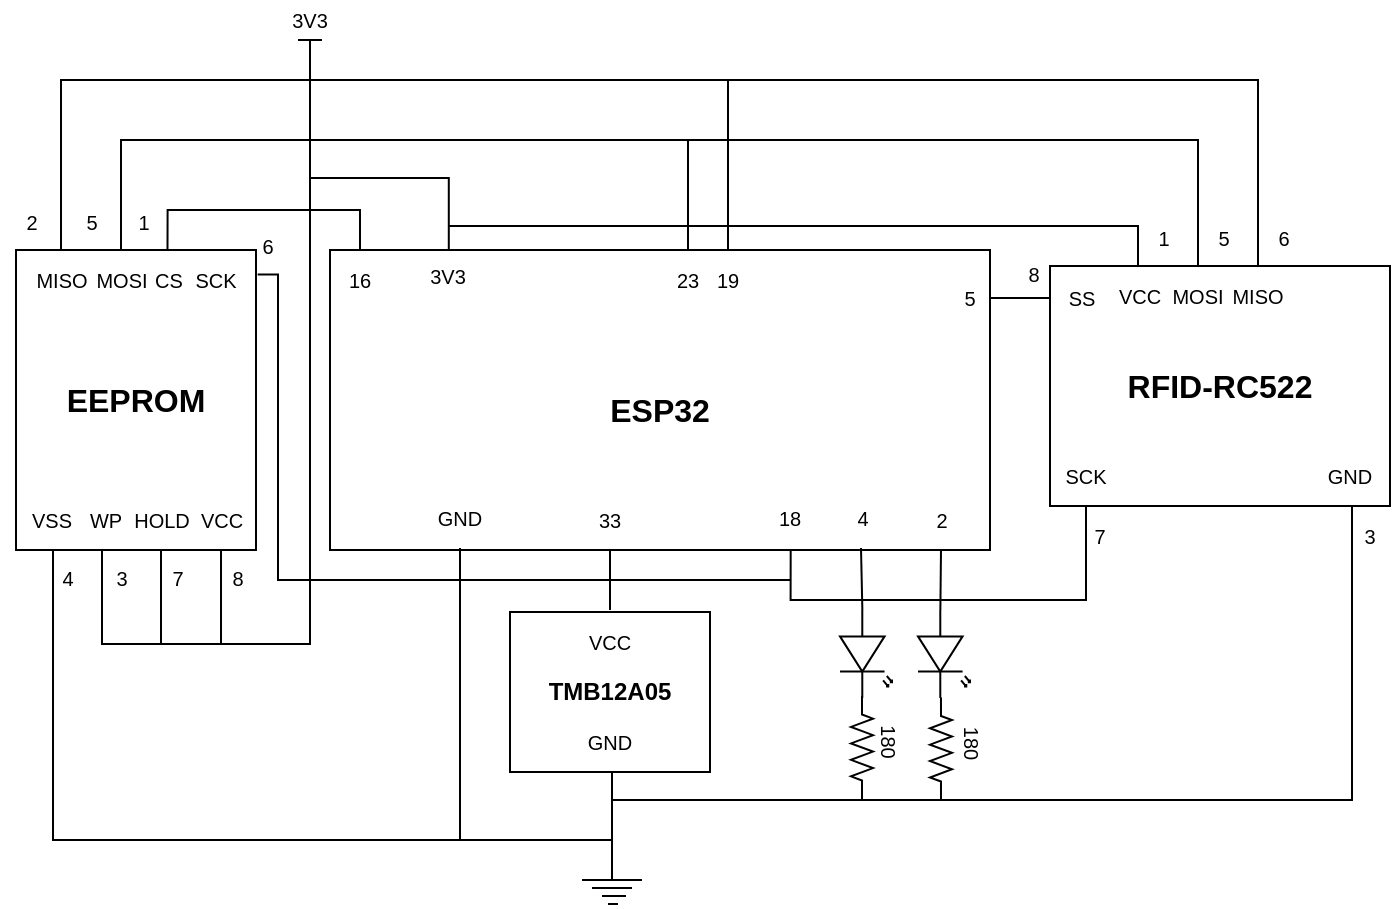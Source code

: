 <mxfile version="21.3.7" type="device">
  <diagram name="Page-1" id="XNckGpqc0WVYpioGDv8S">
    <mxGraphModel dx="1195" dy="589" grid="1" gridSize="10" guides="1" tooltips="1" connect="1" arrows="1" fold="1" page="1" pageScale="1" pageWidth="827" pageHeight="1169" math="0" shadow="0">
      <root>
        <mxCell id="0" />
        <mxCell id="1" parent="0" />
        <mxCell id="Vr_59jr4dUAh8Cc-bapq-1" value="" style="rounded=0;whiteSpace=wrap;html=1;" parent="1" vertex="1">
          <mxGeometry x="63" y="145" width="120" height="150" as="geometry" />
        </mxCell>
        <mxCell id="Vr_59jr4dUAh8Cc-bapq-2" value="" style="rounded=0;whiteSpace=wrap;html=1;" parent="1" vertex="1">
          <mxGeometry x="580" y="153" width="170" height="120" as="geometry" />
        </mxCell>
        <mxCell id="Vr_59jr4dUAh8Cc-bapq-3" value="" style="rounded=0;whiteSpace=wrap;html=1;" parent="1" vertex="1">
          <mxGeometry x="220" y="145" width="330" height="150" as="geometry" />
        </mxCell>
        <mxCell id="Vr_59jr4dUAh8Cc-bapq-4" value="&lt;font style=&quot;font-size: 10px;&quot;&gt;SS&lt;/font&gt;" style="text;html=1;strokeColor=none;fillColor=none;align=center;verticalAlign=middle;whiteSpace=wrap;rounded=0;" parent="1" vertex="1">
          <mxGeometry x="586" y="154" width="20" height="30" as="geometry" />
        </mxCell>
        <mxCell id="Vr_59jr4dUAh8Cc-bapq-5" value="&lt;span style=&quot;font-size: 10px;&quot;&gt;GND&lt;/span&gt;" style="text;html=1;strokeColor=none;fillColor=none;align=center;verticalAlign=middle;whiteSpace=wrap;rounded=0;" parent="1" vertex="1">
          <mxGeometry x="715" y="243" width="30" height="30" as="geometry" />
        </mxCell>
        <mxCell id="fKp8TJcEMwfx0ITSWJcA-31" style="edgeStyle=orthogonalEdgeStyle;rounded=0;orthogonalLoop=1;jettySize=auto;html=1;exitX=0.5;exitY=0;exitDx=0;exitDy=0;endArrow=none;endFill=0;" edge="1" parent="1" source="Vr_59jr4dUAh8Cc-bapq-6">
          <mxGeometry relative="1" as="geometry">
            <mxPoint x="420" y="60" as="targetPoint" />
            <Array as="points">
              <mxPoint x="684" y="60" />
            </Array>
          </mxGeometry>
        </mxCell>
        <mxCell id="Vr_59jr4dUAh8Cc-bapq-6" value="&lt;span style=&quot;font-size: 10px;&quot;&gt;MISO&lt;/span&gt;" style="text;html=1;strokeColor=none;fillColor=none;align=center;verticalAlign=middle;whiteSpace=wrap;rounded=0;" parent="1" vertex="1">
          <mxGeometry x="669" y="153" width="30" height="30" as="geometry" />
        </mxCell>
        <mxCell id="fKp8TJcEMwfx0ITSWJcA-30" style="edgeStyle=orthogonalEdgeStyle;rounded=0;orthogonalLoop=1;jettySize=auto;html=1;exitX=0.5;exitY=0;exitDx=0;exitDy=0;endArrow=none;endFill=0;" edge="1" parent="1" source="Vr_59jr4dUAh8Cc-bapq-7">
          <mxGeometry relative="1" as="geometry">
            <mxPoint x="400" y="90" as="targetPoint" />
            <Array as="points">
              <mxPoint x="654" y="90" />
            </Array>
          </mxGeometry>
        </mxCell>
        <mxCell id="Vr_59jr4dUAh8Cc-bapq-7" value="&lt;span style=&quot;font-size: 10px;&quot;&gt;MOSI&lt;/span&gt;" style="text;html=1;strokeColor=none;fillColor=none;align=center;verticalAlign=middle;whiteSpace=wrap;rounded=0;" parent="1" vertex="1">
          <mxGeometry x="639" y="153" width="30" height="30" as="geometry" />
        </mxCell>
        <mxCell id="fKp8TJcEMwfx0ITSWJcA-5" style="edgeStyle=orthogonalEdgeStyle;rounded=0;orthogonalLoop=1;jettySize=auto;html=1;exitX=0.5;exitY=1;exitDx=0;exitDy=0;endArrow=none;endFill=0;" edge="1" parent="1">
          <mxGeometry relative="1" as="geometry">
            <mxPoint x="361" y="420" as="targetPoint" />
            <mxPoint x="731" y="273" as="sourcePoint" />
            <Array as="points">
              <mxPoint x="731" y="420" />
              <mxPoint x="361" y="420" />
            </Array>
          </mxGeometry>
        </mxCell>
        <mxCell id="fKp8TJcEMwfx0ITSWJcA-34" style="edgeStyle=orthogonalEdgeStyle;rounded=0;orthogonalLoop=1;jettySize=auto;html=1;exitX=0.5;exitY=1;exitDx=0;exitDy=0;endArrow=none;endFill=0;entryX=0.698;entryY=1.002;entryDx=0;entryDy=0;entryPerimeter=0;" edge="1" parent="1" source="Vr_59jr4dUAh8Cc-bapq-9" target="Vr_59jr4dUAh8Cc-bapq-3">
          <mxGeometry relative="1" as="geometry">
            <mxPoint x="450" y="300" as="targetPoint" />
            <Array as="points">
              <mxPoint x="598" y="320" />
              <mxPoint x="450" y="320" />
            </Array>
          </mxGeometry>
        </mxCell>
        <mxCell id="Vr_59jr4dUAh8Cc-bapq-9" value="&lt;span style=&quot;font-size: 10px;&quot;&gt;SCK&lt;/span&gt;" style="text;html=1;strokeColor=none;fillColor=none;align=center;verticalAlign=middle;whiteSpace=wrap;rounded=0;" parent="1" vertex="1">
          <mxGeometry x="585" y="243" width="26" height="30" as="geometry" />
        </mxCell>
        <mxCell id="fKp8TJcEMwfx0ITSWJcA-21" style="edgeStyle=orthogonalEdgeStyle;rounded=0;orthogonalLoop=1;jettySize=auto;html=1;exitX=0.5;exitY=0;exitDx=0;exitDy=0;endArrow=none;endFill=0;" edge="1" parent="1">
          <mxGeometry relative="1" as="geometry">
            <mxPoint x="279" y="133" as="targetPoint" />
            <mxPoint x="624.0" y="153" as="sourcePoint" />
            <Array as="points">
              <mxPoint x="598" y="133" />
              <mxPoint x="235" y="133" />
            </Array>
          </mxGeometry>
        </mxCell>
        <mxCell id="Vr_59jr4dUAh8Cc-bapq-10" value="&lt;span style=&quot;font-size: 10px;&quot;&gt;VCC&lt;/span&gt;" style="text;html=1;strokeColor=none;fillColor=none;align=center;verticalAlign=middle;whiteSpace=wrap;rounded=0;" parent="1" vertex="1">
          <mxGeometry x="610" y="153" width="30" height="30" as="geometry" />
        </mxCell>
        <mxCell id="Vr_59jr4dUAh8Cc-bapq-14" value="&lt;font style=&quot;font-size: 10px;&quot;&gt;8&lt;/font&gt;" style="text;html=1;strokeColor=none;fillColor=none;align=center;verticalAlign=middle;whiteSpace=wrap;rounded=0;" parent="1" vertex="1">
          <mxGeometry x="562" y="142" width="20" height="30" as="geometry" />
        </mxCell>
        <mxCell id="Vr_59jr4dUAh8Cc-bapq-16" value="&lt;span style=&quot;font-size: 10px;&quot;&gt;6&lt;/span&gt;" style="text;html=1;strokeColor=none;fillColor=none;align=center;verticalAlign=middle;whiteSpace=wrap;rounded=0;" parent="1" vertex="1">
          <mxGeometry x="682" y="124" width="30" height="30" as="geometry" />
        </mxCell>
        <mxCell id="Vr_59jr4dUAh8Cc-bapq-17" value="&lt;span style=&quot;font-size: 10px;&quot;&gt;5&lt;/span&gt;" style="text;html=1;strokeColor=none;fillColor=none;align=center;verticalAlign=middle;whiteSpace=wrap;rounded=0;" parent="1" vertex="1">
          <mxGeometry x="652" y="124" width="30" height="30" as="geometry" />
        </mxCell>
        <mxCell id="Vr_59jr4dUAh8Cc-bapq-18" value="&lt;span style=&quot;font-size: 10px;&quot;&gt;7&lt;/span&gt;" style="text;html=1;strokeColor=none;fillColor=none;align=center;verticalAlign=middle;whiteSpace=wrap;rounded=0;" parent="1" vertex="1">
          <mxGeometry x="595" y="273" width="20" height="30" as="geometry" />
        </mxCell>
        <mxCell id="Vr_59jr4dUAh8Cc-bapq-19" value="&lt;span style=&quot;font-size: 10px;&quot;&gt;1&lt;/span&gt;" style="text;html=1;strokeColor=none;fillColor=none;align=center;verticalAlign=middle;whiteSpace=wrap;rounded=0;" parent="1" vertex="1">
          <mxGeometry x="622" y="124" width="30" height="30" as="geometry" />
        </mxCell>
        <mxCell id="Vr_59jr4dUAh8Cc-bapq-20" value="&lt;font size=&quot;1&quot; style=&quot;&quot;&gt;&lt;b style=&quot;font-size: 16px;&quot;&gt;RFID-RC522&lt;/b&gt;&lt;/font&gt;" style="text;html=1;strokeColor=none;fillColor=none;align=center;verticalAlign=middle;whiteSpace=wrap;rounded=0;" parent="1" vertex="1">
          <mxGeometry x="615" y="198" width="100" height="30" as="geometry" />
        </mxCell>
        <mxCell id="Vr_59jr4dUAh8Cc-bapq-21" value="&lt;font size=&quot;1&quot; style=&quot;&quot;&gt;&lt;b style=&quot;font-size: 16px;&quot;&gt;ESP32&lt;/b&gt;&lt;/font&gt;" style="text;html=1;strokeColor=none;fillColor=none;align=center;verticalAlign=middle;whiteSpace=wrap;rounded=0;" parent="1" vertex="1">
          <mxGeometry x="335" y="210" width="100" height="30" as="geometry" />
        </mxCell>
        <mxCell id="Vr_59jr4dUAh8Cc-bapq-22" value="&lt;font size=&quot;1&quot; style=&quot;&quot;&gt;&lt;b style=&quot;font-size: 16px;&quot;&gt;EEPROM&lt;/b&gt;&lt;/font&gt;" style="text;html=1;strokeColor=none;fillColor=none;align=center;verticalAlign=middle;whiteSpace=wrap;rounded=0;" parent="1" vertex="1">
          <mxGeometry x="73" y="205" width="100" height="30" as="geometry" />
        </mxCell>
        <mxCell id="Vr_59jr4dUAh8Cc-bapq-31" value="&lt;span style=&quot;font-size: 10px;&quot;&gt;8&lt;/span&gt;" style="text;html=1;strokeColor=none;fillColor=none;align=center;verticalAlign=middle;whiteSpace=wrap;rounded=0;" parent="1" vertex="1">
          <mxGeometry x="158.5" y="294" width="30" height="30" as="geometry" />
        </mxCell>
        <mxCell id="Vr_59jr4dUAh8Cc-bapq-32" value="&lt;span style=&quot;font-size: 10px;&quot;&gt;7&lt;/span&gt;" style="text;html=1;strokeColor=none;fillColor=none;align=center;verticalAlign=middle;whiteSpace=wrap;rounded=0;" parent="1" vertex="1">
          <mxGeometry x="128.5" y="294" width="30" height="30" as="geometry" />
        </mxCell>
        <mxCell id="Vr_59jr4dUAh8Cc-bapq-33" value="&lt;span style=&quot;font-size: 10px;&quot;&gt;3&lt;/span&gt;" style="text;html=1;strokeColor=none;fillColor=none;align=center;verticalAlign=middle;whiteSpace=wrap;rounded=0;" parent="1" vertex="1">
          <mxGeometry x="105.5" y="294" width="20" height="30" as="geometry" />
        </mxCell>
        <mxCell id="Vr_59jr4dUAh8Cc-bapq-34" value="&lt;span style=&quot;font-size: 10px;&quot;&gt;4&lt;/span&gt;" style="text;html=1;strokeColor=none;fillColor=none;align=center;verticalAlign=middle;whiteSpace=wrap;rounded=0;" parent="1" vertex="1">
          <mxGeometry x="73.5" y="294" width="30" height="30" as="geometry" />
        </mxCell>
        <mxCell id="fKp8TJcEMwfx0ITSWJcA-17" style="edgeStyle=orthogonalEdgeStyle;rounded=0;orthogonalLoop=1;jettySize=auto;html=1;exitX=0.5;exitY=1;exitDx=0;exitDy=0;endArrow=none;endFill=0;entryX=0.5;entryY=1;entryDx=0;entryDy=0;" edge="1" parent="1" source="Vr_59jr4dUAh8Cc-bapq-35" target="Vr_59jr4dUAh8Cc-bapq-93">
          <mxGeometry relative="1" as="geometry">
            <mxPoint x="211" y="94" as="targetPoint" />
            <mxPoint x="169.5" y="295" as="sourcePoint" />
            <Array as="points">
              <mxPoint x="166" y="342" />
              <mxPoint x="210" y="342" />
              <mxPoint x="210" y="40" />
            </Array>
          </mxGeometry>
        </mxCell>
        <mxCell id="Vr_59jr4dUAh8Cc-bapq-35" value="&lt;span style=&quot;font-size: 10px;&quot;&gt;VCC&lt;/span&gt;" style="text;html=1;strokeColor=none;fillColor=none;align=center;verticalAlign=middle;whiteSpace=wrap;rounded=0;" parent="1" vertex="1">
          <mxGeometry x="150.5" y="265" width="30" height="30" as="geometry" />
        </mxCell>
        <mxCell id="fKp8TJcEMwfx0ITSWJcA-19" style="edgeStyle=orthogonalEdgeStyle;rounded=0;orthogonalLoop=1;jettySize=auto;html=1;exitX=0.5;exitY=1;exitDx=0;exitDy=0;endArrow=none;endFill=0;" edge="1" parent="1" source="Vr_59jr4dUAh8Cc-bapq-36">
          <mxGeometry relative="1" as="geometry">
            <mxPoint x="170" y="342" as="targetPoint" />
            <Array as="points">
              <mxPoint x="136" y="342" />
            </Array>
          </mxGeometry>
        </mxCell>
        <mxCell id="Vr_59jr4dUAh8Cc-bapq-36" value="&lt;span style=&quot;font-size: 10px;&quot;&gt;HOLD&lt;/span&gt;" style="text;html=1;strokeColor=none;fillColor=none;align=center;verticalAlign=middle;whiteSpace=wrap;rounded=0;" parent="1" vertex="1">
          <mxGeometry x="120.5" y="265" width="30" height="30" as="geometry" />
        </mxCell>
        <mxCell id="Vr_59jr4dUAh8Cc-bapq-37" value="&lt;span style=&quot;font-size: 10px;&quot;&gt;WP&lt;/span&gt;" style="text;html=1;strokeColor=none;fillColor=none;align=center;verticalAlign=middle;whiteSpace=wrap;rounded=0;" parent="1" vertex="1">
          <mxGeometry x="97.5" y="265" width="20" height="30" as="geometry" />
        </mxCell>
        <mxCell id="fKp8TJcEMwfx0ITSWJcA-14" style="edgeStyle=orthogonalEdgeStyle;rounded=0;orthogonalLoop=1;jettySize=auto;html=1;exitX=0.5;exitY=1;exitDx=0;exitDy=0;endArrow=none;endFill=0;" edge="1" parent="1">
          <mxGeometry relative="1" as="geometry">
            <mxPoint x="361" y="440" as="targetPoint" />
            <mxPoint x="81.5" y="295" as="sourcePoint" />
            <Array as="points">
              <mxPoint x="82" y="440" />
              <mxPoint x="361" y="440" />
            </Array>
          </mxGeometry>
        </mxCell>
        <mxCell id="Vr_59jr4dUAh8Cc-bapq-38" value="&lt;span style=&quot;font-size: 10px;&quot;&gt;VSS&lt;br&gt;&lt;/span&gt;" style="text;html=1;strokeColor=none;fillColor=none;align=center;verticalAlign=middle;whiteSpace=wrap;rounded=0;" parent="1" vertex="1">
          <mxGeometry x="65.5" y="265" width="30" height="30" as="geometry" />
        </mxCell>
        <mxCell id="Vr_59jr4dUAh8Cc-bapq-39" value="" style="rounded=0;whiteSpace=wrap;html=1;" parent="1" vertex="1">
          <mxGeometry x="310" y="326" width="100" height="80" as="geometry" />
        </mxCell>
        <mxCell id="Vr_59jr4dUAh8Cc-bapq-41" value="&lt;b&gt;TMB12A05&lt;br&gt;&lt;/b&gt;" style="text;html=1;strokeColor=none;fillColor=none;align=center;verticalAlign=middle;whiteSpace=wrap;rounded=0;" parent="1" vertex="1">
          <mxGeometry x="310" y="351" width="100" height="30" as="geometry" />
        </mxCell>
        <mxCell id="Vr_59jr4dUAh8Cc-bapq-43" value="&lt;span style=&quot;font-size: 10px;&quot;&gt;GND&lt;/span&gt;" style="text;html=1;strokeColor=none;fillColor=none;align=center;verticalAlign=middle;whiteSpace=wrap;rounded=0;" parent="1" vertex="1">
          <mxGeometry x="345" y="376" width="30" height="30" as="geometry" />
        </mxCell>
        <mxCell id="Vr_59jr4dUAh8Cc-bapq-44" value="&lt;span style=&quot;font-size: 10px;&quot;&gt;VCC&lt;/span&gt;" style="text;html=1;strokeColor=none;fillColor=none;align=center;verticalAlign=middle;whiteSpace=wrap;rounded=0;" parent="1" vertex="1">
          <mxGeometry x="350" y="326" width="20" height="30" as="geometry" />
        </mxCell>
        <mxCell id="Vr_59jr4dUAh8Cc-bapq-45" value="&lt;span style=&quot;font-size: 10px;&quot;&gt;33&lt;/span&gt;" style="text;html=1;strokeColor=none;fillColor=none;align=center;verticalAlign=middle;whiteSpace=wrap;rounded=0;" parent="1" vertex="1">
          <mxGeometry x="345" y="265" width="30" height="30" as="geometry" />
        </mxCell>
        <mxCell id="fKp8TJcEMwfx0ITSWJcA-18" style="edgeStyle=orthogonalEdgeStyle;rounded=0;orthogonalLoop=1;jettySize=auto;html=1;endArrow=none;endFill=0;exitX=0.18;exitY=0.007;exitDx=0;exitDy=0;exitPerimeter=0;" edge="1" parent="1">
          <mxGeometry relative="1" as="geometry">
            <mxPoint x="210" y="109" as="targetPoint" />
            <mxPoint x="279.4" y="145.05" as="sourcePoint" />
            <Array as="points">
              <mxPoint x="279" y="109" />
            </Array>
          </mxGeometry>
        </mxCell>
        <mxCell id="Vr_59jr4dUAh8Cc-bapq-46" value="&lt;span style=&quot;font-size: 10px;&quot;&gt;3V3&lt;/span&gt;" style="text;html=1;strokeColor=none;fillColor=none;align=center;verticalAlign=middle;whiteSpace=wrap;rounded=0;" parent="1" vertex="1">
          <mxGeometry x="264" y="145" width="30" height="25" as="geometry" />
        </mxCell>
        <mxCell id="Vr_59jr4dUAh8Cc-bapq-47" value="&lt;span style=&quot;font-size: 10px;&quot;&gt;18&lt;/span&gt;" style="text;html=1;strokeColor=none;fillColor=none;align=center;verticalAlign=middle;whiteSpace=wrap;rounded=0;" parent="1" vertex="1">
          <mxGeometry x="435" y="264" width="30" height="30" as="geometry" />
        </mxCell>
        <mxCell id="Vr_59jr4dUAh8Cc-bapq-48" value="" style="endArrow=none;html=1;rounded=0;entryX=0.5;entryY=1;entryDx=0;entryDy=0;" parent="1" target="Vr_59jr4dUAh8Cc-bapq-45" edge="1">
          <mxGeometry width="50" height="50" relative="1" as="geometry">
            <mxPoint x="360" y="325" as="sourcePoint" />
            <mxPoint x="230" y="255" as="targetPoint" />
          </mxGeometry>
        </mxCell>
        <mxCell id="Vr_59jr4dUAh8Cc-bapq-61" value="" style="endArrow=none;html=1;rounded=0;" parent="1" edge="1">
          <mxGeometry width="50" height="50" relative="1" as="geometry">
            <mxPoint x="346" y="460" as="sourcePoint" />
            <mxPoint x="376" y="460" as="targetPoint" />
          </mxGeometry>
        </mxCell>
        <mxCell id="Vr_59jr4dUAh8Cc-bapq-62" value="" style="endArrow=none;html=1;rounded=0;" parent="1" edge="1">
          <mxGeometry width="50" height="50" relative="1" as="geometry">
            <mxPoint x="351" y="464" as="sourcePoint" />
            <mxPoint x="371" y="464" as="targetPoint" />
          </mxGeometry>
        </mxCell>
        <mxCell id="Vr_59jr4dUAh8Cc-bapq-63" value="" style="endArrow=none;html=1;rounded=0;" parent="1" edge="1">
          <mxGeometry width="50" height="50" relative="1" as="geometry">
            <mxPoint x="359" y="472" as="sourcePoint" />
            <mxPoint x="364" y="472" as="targetPoint" />
          </mxGeometry>
        </mxCell>
        <mxCell id="Vr_59jr4dUAh8Cc-bapq-64" value="" style="endArrow=none;html=1;rounded=0;" parent="1" edge="1">
          <mxGeometry width="50" height="50" relative="1" as="geometry">
            <mxPoint x="356" y="468" as="sourcePoint" />
            <mxPoint x="368" y="468" as="targetPoint" />
          </mxGeometry>
        </mxCell>
        <mxCell id="Vr_59jr4dUAh8Cc-bapq-65" value="" style="endArrow=none;html=1;rounded=0;entryX=0.5;entryY=1;entryDx=0;entryDy=0;" parent="1" edge="1">
          <mxGeometry width="50" height="50" relative="1" as="geometry">
            <mxPoint x="361" y="460" as="sourcePoint" />
            <mxPoint x="361" y="406" as="targetPoint" />
          </mxGeometry>
        </mxCell>
        <mxCell id="Vr_59jr4dUAh8Cc-bapq-92" value="" style="endArrow=none;html=1;rounded=0;" parent="1" edge="1">
          <mxGeometry width="50" height="50" relative="1" as="geometry">
            <mxPoint x="204" y="40" as="sourcePoint" />
            <mxPoint x="216" y="40" as="targetPoint" />
          </mxGeometry>
        </mxCell>
        <mxCell id="Vr_59jr4dUAh8Cc-bapq-93" value="&lt;span style=&quot;font-size: 10px;&quot;&gt;3V3&lt;/span&gt;" style="text;html=1;strokeColor=none;fillColor=none;align=center;verticalAlign=middle;whiteSpace=wrap;rounded=0;" parent="1" vertex="1">
          <mxGeometry x="195" y="20" width="30" height="20" as="geometry" />
        </mxCell>
        <mxCell id="fKp8TJcEMwfx0ITSWJcA-47" style="edgeStyle=orthogonalEdgeStyle;rounded=0;orthogonalLoop=1;jettySize=auto;html=1;exitX=0.5;exitY=1;exitDx=0;exitDy=0;entryX=0;entryY=0.57;entryDx=0;entryDy=0;entryPerimeter=0;endArrow=none;endFill=0;" edge="1" parent="1" source="Vr_59jr4dUAh8Cc-bapq-94" target="fKp8TJcEMwfx0ITSWJcA-45">
          <mxGeometry relative="1" as="geometry" />
        </mxCell>
        <mxCell id="Vr_59jr4dUAh8Cc-bapq-94" value="&lt;font style=&quot;font-size: 10px;&quot;&gt;2&lt;/font&gt;" style="text;html=1;strokeColor=none;fillColor=none;align=center;verticalAlign=middle;whiteSpace=wrap;rounded=0;" parent="1" vertex="1">
          <mxGeometry x="515.5" y="265" width="20" height="30" as="geometry" />
        </mxCell>
        <mxCell id="fKp8TJcEMwfx0ITSWJcA-46" style="edgeStyle=orthogonalEdgeStyle;rounded=0;orthogonalLoop=1;jettySize=auto;html=1;exitX=0.5;exitY=1;exitDx=0;exitDy=0;entryX=0;entryY=0.57;entryDx=0;entryDy=0;entryPerimeter=0;endArrow=none;endFill=0;" edge="1" parent="1" target="fKp8TJcEMwfx0ITSWJcA-44">
          <mxGeometry relative="1" as="geometry">
            <mxPoint x="485.5" y="294" as="sourcePoint" />
          </mxGeometry>
        </mxCell>
        <mxCell id="Vr_59jr4dUAh8Cc-bapq-95" value="&lt;span style=&quot;font-size: 10px;&quot;&gt;4&lt;/span&gt;" style="text;html=1;strokeColor=none;fillColor=none;align=center;verticalAlign=middle;whiteSpace=wrap;rounded=0;" parent="1" vertex="1">
          <mxGeometry x="477.5" y="264" width="17" height="30" as="geometry" />
        </mxCell>
        <mxCell id="fKp8TJcEMwfx0ITSWJcA-22" style="edgeStyle=orthogonalEdgeStyle;rounded=0;orthogonalLoop=1;jettySize=auto;html=1;entryX=1.007;entryY=0.082;entryDx=0;entryDy=0;entryPerimeter=0;endArrow=none;endFill=0;" edge="1" parent="1" target="Vr_59jr4dUAh8Cc-bapq-1">
          <mxGeometry relative="1" as="geometry">
            <mxPoint x="450" y="310" as="sourcePoint" />
            <Array as="points">
              <mxPoint x="194" y="310" />
              <mxPoint x="194" y="157" />
            </Array>
          </mxGeometry>
        </mxCell>
        <mxCell id="Vr_59jr4dUAh8Cc-bapq-96" value="&lt;font style=&quot;font-size: 10px;&quot;&gt;16&lt;/font&gt;" style="text;html=1;strokeColor=none;fillColor=none;align=center;verticalAlign=middle;whiteSpace=wrap;rounded=0;" parent="1" vertex="1">
          <mxGeometry x="225" y="145" width="20" height="30" as="geometry" />
        </mxCell>
        <mxCell id="fKp8TJcEMwfx0ITSWJcA-32" style="edgeStyle=orthogonalEdgeStyle;rounded=0;orthogonalLoop=1;jettySize=auto;html=1;exitX=0.5;exitY=1;exitDx=0;exitDy=0;endArrow=none;endFill=0;" edge="1" parent="1" source="Vr_59jr4dUAh8Cc-bapq-98">
          <mxGeometry relative="1" as="geometry">
            <mxPoint x="285" y="440" as="targetPoint" />
          </mxGeometry>
        </mxCell>
        <mxCell id="Vr_59jr4dUAh8Cc-bapq-98" value="&lt;font style=&quot;font-size: 10px;&quot;&gt;GND&lt;/font&gt;" style="text;html=1;strokeColor=none;fillColor=none;align=center;verticalAlign=middle;whiteSpace=wrap;rounded=0;" parent="1" vertex="1">
          <mxGeometry x="270" y="264" width="30" height="30" as="geometry" />
        </mxCell>
        <mxCell id="fKp8TJcEMwfx0ITSWJcA-25" style="edgeStyle=orthogonalEdgeStyle;rounded=0;orthogonalLoop=1;jettySize=auto;html=1;exitX=0.5;exitY=0;exitDx=0;exitDy=0;endArrow=none;endFill=0;" edge="1" parent="1" source="Vr_59jr4dUAh8Cc-bapq-99">
          <mxGeometry relative="1" as="geometry">
            <mxPoint x="419" y="60" as="targetPoint" />
          </mxGeometry>
        </mxCell>
        <mxCell id="Vr_59jr4dUAh8Cc-bapq-99" value="&lt;span style=&quot;font-size: 10px;&quot;&gt;19&lt;/span&gt;" style="text;html=1;strokeColor=none;fillColor=none;align=center;verticalAlign=middle;whiteSpace=wrap;rounded=0;" parent="1" vertex="1">
          <mxGeometry x="409" y="145" width="20" height="30" as="geometry" />
        </mxCell>
        <mxCell id="fKp8TJcEMwfx0ITSWJcA-24" style="edgeStyle=orthogonalEdgeStyle;rounded=0;orthogonalLoop=1;jettySize=auto;html=1;exitX=0.5;exitY=0;exitDx=0;exitDy=0;endArrow=none;endFill=0;" edge="1" parent="1" source="Vr_59jr4dUAh8Cc-bapq-102">
          <mxGeometry relative="1" as="geometry">
            <mxPoint x="399" y="90" as="targetPoint" />
          </mxGeometry>
        </mxCell>
        <mxCell id="Vr_59jr4dUAh8Cc-bapq-102" value="&lt;span style=&quot;font-size: 10px;&quot;&gt;23&lt;/span&gt;" style="text;html=1;strokeColor=none;fillColor=none;align=center;verticalAlign=middle;whiteSpace=wrap;rounded=0;" parent="1" vertex="1">
          <mxGeometry x="389" y="145" width="20" height="30" as="geometry" />
        </mxCell>
        <mxCell id="fKp8TJcEMwfx0ITSWJcA-6" value="&lt;font style=&quot;font-size: 10px;&quot;&gt;SCK&lt;/font&gt;" style="text;html=1;strokeColor=none;fillColor=none;align=center;verticalAlign=middle;whiteSpace=wrap;rounded=0;" vertex="1" parent="1">
          <mxGeometry x="150" y="145" width="25.5" height="30" as="geometry" />
        </mxCell>
        <mxCell id="fKp8TJcEMwfx0ITSWJcA-36" style="edgeStyle=orthogonalEdgeStyle;rounded=0;orthogonalLoop=1;jettySize=auto;html=1;exitX=0.5;exitY=0;exitDx=0;exitDy=0;entryX=0.5;entryY=0;entryDx=0;entryDy=0;endArrow=none;endFill=0;" edge="1" parent="1" source="fKp8TJcEMwfx0ITSWJcA-7" target="Vr_59jr4dUAh8Cc-bapq-96">
          <mxGeometry relative="1" as="geometry" />
        </mxCell>
        <mxCell id="fKp8TJcEMwfx0ITSWJcA-7" value="&lt;span style=&quot;font-size: 10px;&quot;&gt;CS&lt;/span&gt;" style="text;html=1;strokeColor=none;fillColor=none;align=center;verticalAlign=middle;whiteSpace=wrap;rounded=0;" vertex="1" parent="1">
          <mxGeometry x="127.5" y="145" width="22.5" height="30" as="geometry" />
        </mxCell>
        <mxCell id="fKp8TJcEMwfx0ITSWJcA-26" style="edgeStyle=orthogonalEdgeStyle;rounded=0;orthogonalLoop=1;jettySize=auto;html=1;exitX=0.5;exitY=0;exitDx=0;exitDy=0;endArrow=none;endFill=0;" edge="1" parent="1" source="fKp8TJcEMwfx0ITSWJcA-8">
          <mxGeometry relative="1" as="geometry">
            <mxPoint x="400" y="90" as="targetPoint" />
            <Array as="points">
              <mxPoint x="116" y="90" />
              <mxPoint x="400" y="90" />
            </Array>
          </mxGeometry>
        </mxCell>
        <mxCell id="fKp8TJcEMwfx0ITSWJcA-8" value="&lt;span style=&quot;font-size: 10px;&quot;&gt;MOSI&lt;/span&gt;" style="text;html=1;strokeColor=none;fillColor=none;align=center;verticalAlign=middle;whiteSpace=wrap;rounded=0;" vertex="1" parent="1">
          <mxGeometry x="100.5" y="145" width="30" height="30" as="geometry" />
        </mxCell>
        <mxCell id="fKp8TJcEMwfx0ITSWJcA-27" style="edgeStyle=orthogonalEdgeStyle;rounded=0;orthogonalLoop=1;jettySize=auto;html=1;exitX=0.5;exitY=0;exitDx=0;exitDy=0;endArrow=none;endFill=0;" edge="1" parent="1" source="fKp8TJcEMwfx0ITSWJcA-9">
          <mxGeometry relative="1" as="geometry">
            <mxPoint x="420" y="60" as="targetPoint" />
            <Array as="points">
              <mxPoint x="86" y="60" />
            </Array>
          </mxGeometry>
        </mxCell>
        <mxCell id="fKp8TJcEMwfx0ITSWJcA-9" value="&lt;span style=&quot;font-size: 10px;&quot;&gt;MISO&lt;/span&gt;" style="text;html=1;strokeColor=none;fillColor=none;align=center;verticalAlign=middle;whiteSpace=wrap;rounded=0;" vertex="1" parent="1">
          <mxGeometry x="70.5" y="145" width="30" height="30" as="geometry" />
        </mxCell>
        <mxCell id="fKp8TJcEMwfx0ITSWJcA-10" value="&lt;font style=&quot;font-size: 10px;&quot;&gt;6&lt;/font&gt;" style="text;html=1;strokeColor=none;fillColor=none;align=center;verticalAlign=middle;whiteSpace=wrap;rounded=0;" vertex="1" parent="1">
          <mxGeometry x="178.5" y="128" width="20" height="30" as="geometry" />
        </mxCell>
        <mxCell id="fKp8TJcEMwfx0ITSWJcA-11" value="&lt;span style=&quot;font-size: 10px;&quot;&gt;1&lt;/span&gt;" style="text;html=1;strokeColor=none;fillColor=none;align=center;verticalAlign=middle;whiteSpace=wrap;rounded=0;" vertex="1" parent="1">
          <mxGeometry x="117.5" y="118" width="18" height="26" as="geometry" />
        </mxCell>
        <mxCell id="fKp8TJcEMwfx0ITSWJcA-12" value="&lt;span style=&quot;font-size: 10px;&quot;&gt;5&lt;/span&gt;" style="text;html=1;strokeColor=none;fillColor=none;align=center;verticalAlign=middle;whiteSpace=wrap;rounded=0;" vertex="1" parent="1">
          <mxGeometry x="85.5" y="116" width="30" height="30" as="geometry" />
        </mxCell>
        <mxCell id="fKp8TJcEMwfx0ITSWJcA-13" value="&lt;span style=&quot;font-size: 10px;&quot;&gt;2&lt;/span&gt;" style="text;html=1;strokeColor=none;fillColor=none;align=center;verticalAlign=middle;whiteSpace=wrap;rounded=0;" vertex="1" parent="1">
          <mxGeometry x="55.5" y="116" width="30" height="30" as="geometry" />
        </mxCell>
        <mxCell id="fKp8TJcEMwfx0ITSWJcA-20" style="edgeStyle=orthogonalEdgeStyle;rounded=0;orthogonalLoop=1;jettySize=auto;html=1;exitX=0.5;exitY=1;exitDx=0;exitDy=0;endArrow=none;endFill=0;" edge="1" parent="1">
          <mxGeometry relative="1" as="geometry">
            <mxPoint x="140" y="342" as="targetPoint" />
            <mxPoint x="106" y="295" as="sourcePoint" />
            <Array as="points">
              <mxPoint x="106" y="342" />
            </Array>
          </mxGeometry>
        </mxCell>
        <mxCell id="fKp8TJcEMwfx0ITSWJcA-29" style="edgeStyle=orthogonalEdgeStyle;rounded=0;orthogonalLoop=1;jettySize=auto;html=1;exitX=1;exitY=0.5;exitDx=0;exitDy=0;endArrow=none;endFill=0;entryX=0.894;entryY=0.879;entryDx=0;entryDy=0;entryPerimeter=0;" edge="1" parent="1" source="fKp8TJcEMwfx0ITSWJcA-28" target="Vr_59jr4dUAh8Cc-bapq-14">
          <mxGeometry relative="1" as="geometry">
            <mxPoint x="579" y="170" as="targetPoint" />
          </mxGeometry>
        </mxCell>
        <mxCell id="fKp8TJcEMwfx0ITSWJcA-28" value="&lt;span style=&quot;font-size: 10px;&quot;&gt;5&lt;/span&gt;" style="text;html=1;strokeColor=none;fillColor=none;align=center;verticalAlign=middle;whiteSpace=wrap;rounded=0;" vertex="1" parent="1">
          <mxGeometry x="530" y="154" width="20" height="30" as="geometry" />
        </mxCell>
        <mxCell id="fKp8TJcEMwfx0ITSWJcA-33" value="&lt;span style=&quot;font-size: 10px;&quot;&gt;3&lt;/span&gt;" style="text;html=1;strokeColor=none;fillColor=none;align=center;verticalAlign=middle;whiteSpace=wrap;rounded=0;" vertex="1" parent="1">
          <mxGeometry x="730" y="273" width="20" height="30" as="geometry" />
        </mxCell>
        <mxCell id="fKp8TJcEMwfx0ITSWJcA-42" value="" style="pointerEvents=1;verticalLabelPosition=bottom;shadow=0;dashed=0;align=center;html=1;verticalAlign=top;shape=mxgraph.electrical.resistors.resistor_2;rotation=90;" vertex="1" parent="1">
          <mxGeometry x="460.25" y="388.25" width="51.5" height="11" as="geometry" />
        </mxCell>
        <mxCell id="fKp8TJcEMwfx0ITSWJcA-43" value="" style="pointerEvents=1;verticalLabelPosition=bottom;shadow=0;dashed=0;align=center;html=1;verticalAlign=top;shape=mxgraph.electrical.resistors.resistor_2;rotation=90;" vertex="1" parent="1">
          <mxGeometry x="499.87" y="388.88" width="51.25" height="11" as="geometry" />
        </mxCell>
        <mxCell id="fKp8TJcEMwfx0ITSWJcA-44" value="" style="verticalLabelPosition=bottom;shadow=0;dashed=0;align=center;html=1;verticalAlign=top;shape=mxgraph.electrical.opto_electronics.led_2;pointerEvents=1;rotation=90;" vertex="1" parent="1">
          <mxGeometry x="466" y="334" width="44" height="26" as="geometry" />
        </mxCell>
        <mxCell id="fKp8TJcEMwfx0ITSWJcA-45" value="" style="verticalLabelPosition=bottom;shadow=0;dashed=0;align=center;html=1;verticalAlign=top;shape=mxgraph.electrical.opto_electronics.led_2;pointerEvents=1;rotation=90;" vertex="1" parent="1">
          <mxGeometry x="505" y="334" width="44" height="26" as="geometry" />
        </mxCell>
        <mxCell id="fKp8TJcEMwfx0ITSWJcA-49" value="&lt;span style=&quot;font-size: 10px;&quot;&gt;180&lt;/span&gt;" style="text;html=1;strokeColor=none;fillColor=none;align=center;verticalAlign=middle;whiteSpace=wrap;rounded=0;rotation=90;" vertex="1" parent="1">
          <mxGeometry x="528.5" y="383" width="24.5" height="16" as="geometry" />
        </mxCell>
        <mxCell id="fKp8TJcEMwfx0ITSWJcA-50" value="&lt;span style=&quot;font-size: 10px;&quot;&gt;180&lt;/span&gt;" style="text;html=1;strokeColor=none;fillColor=none;align=center;verticalAlign=middle;whiteSpace=wrap;rounded=0;rotation=90;" vertex="1" parent="1">
          <mxGeometry x="487.25" y="383" width="24.5" height="16" as="geometry" />
        </mxCell>
      </root>
    </mxGraphModel>
  </diagram>
</mxfile>
